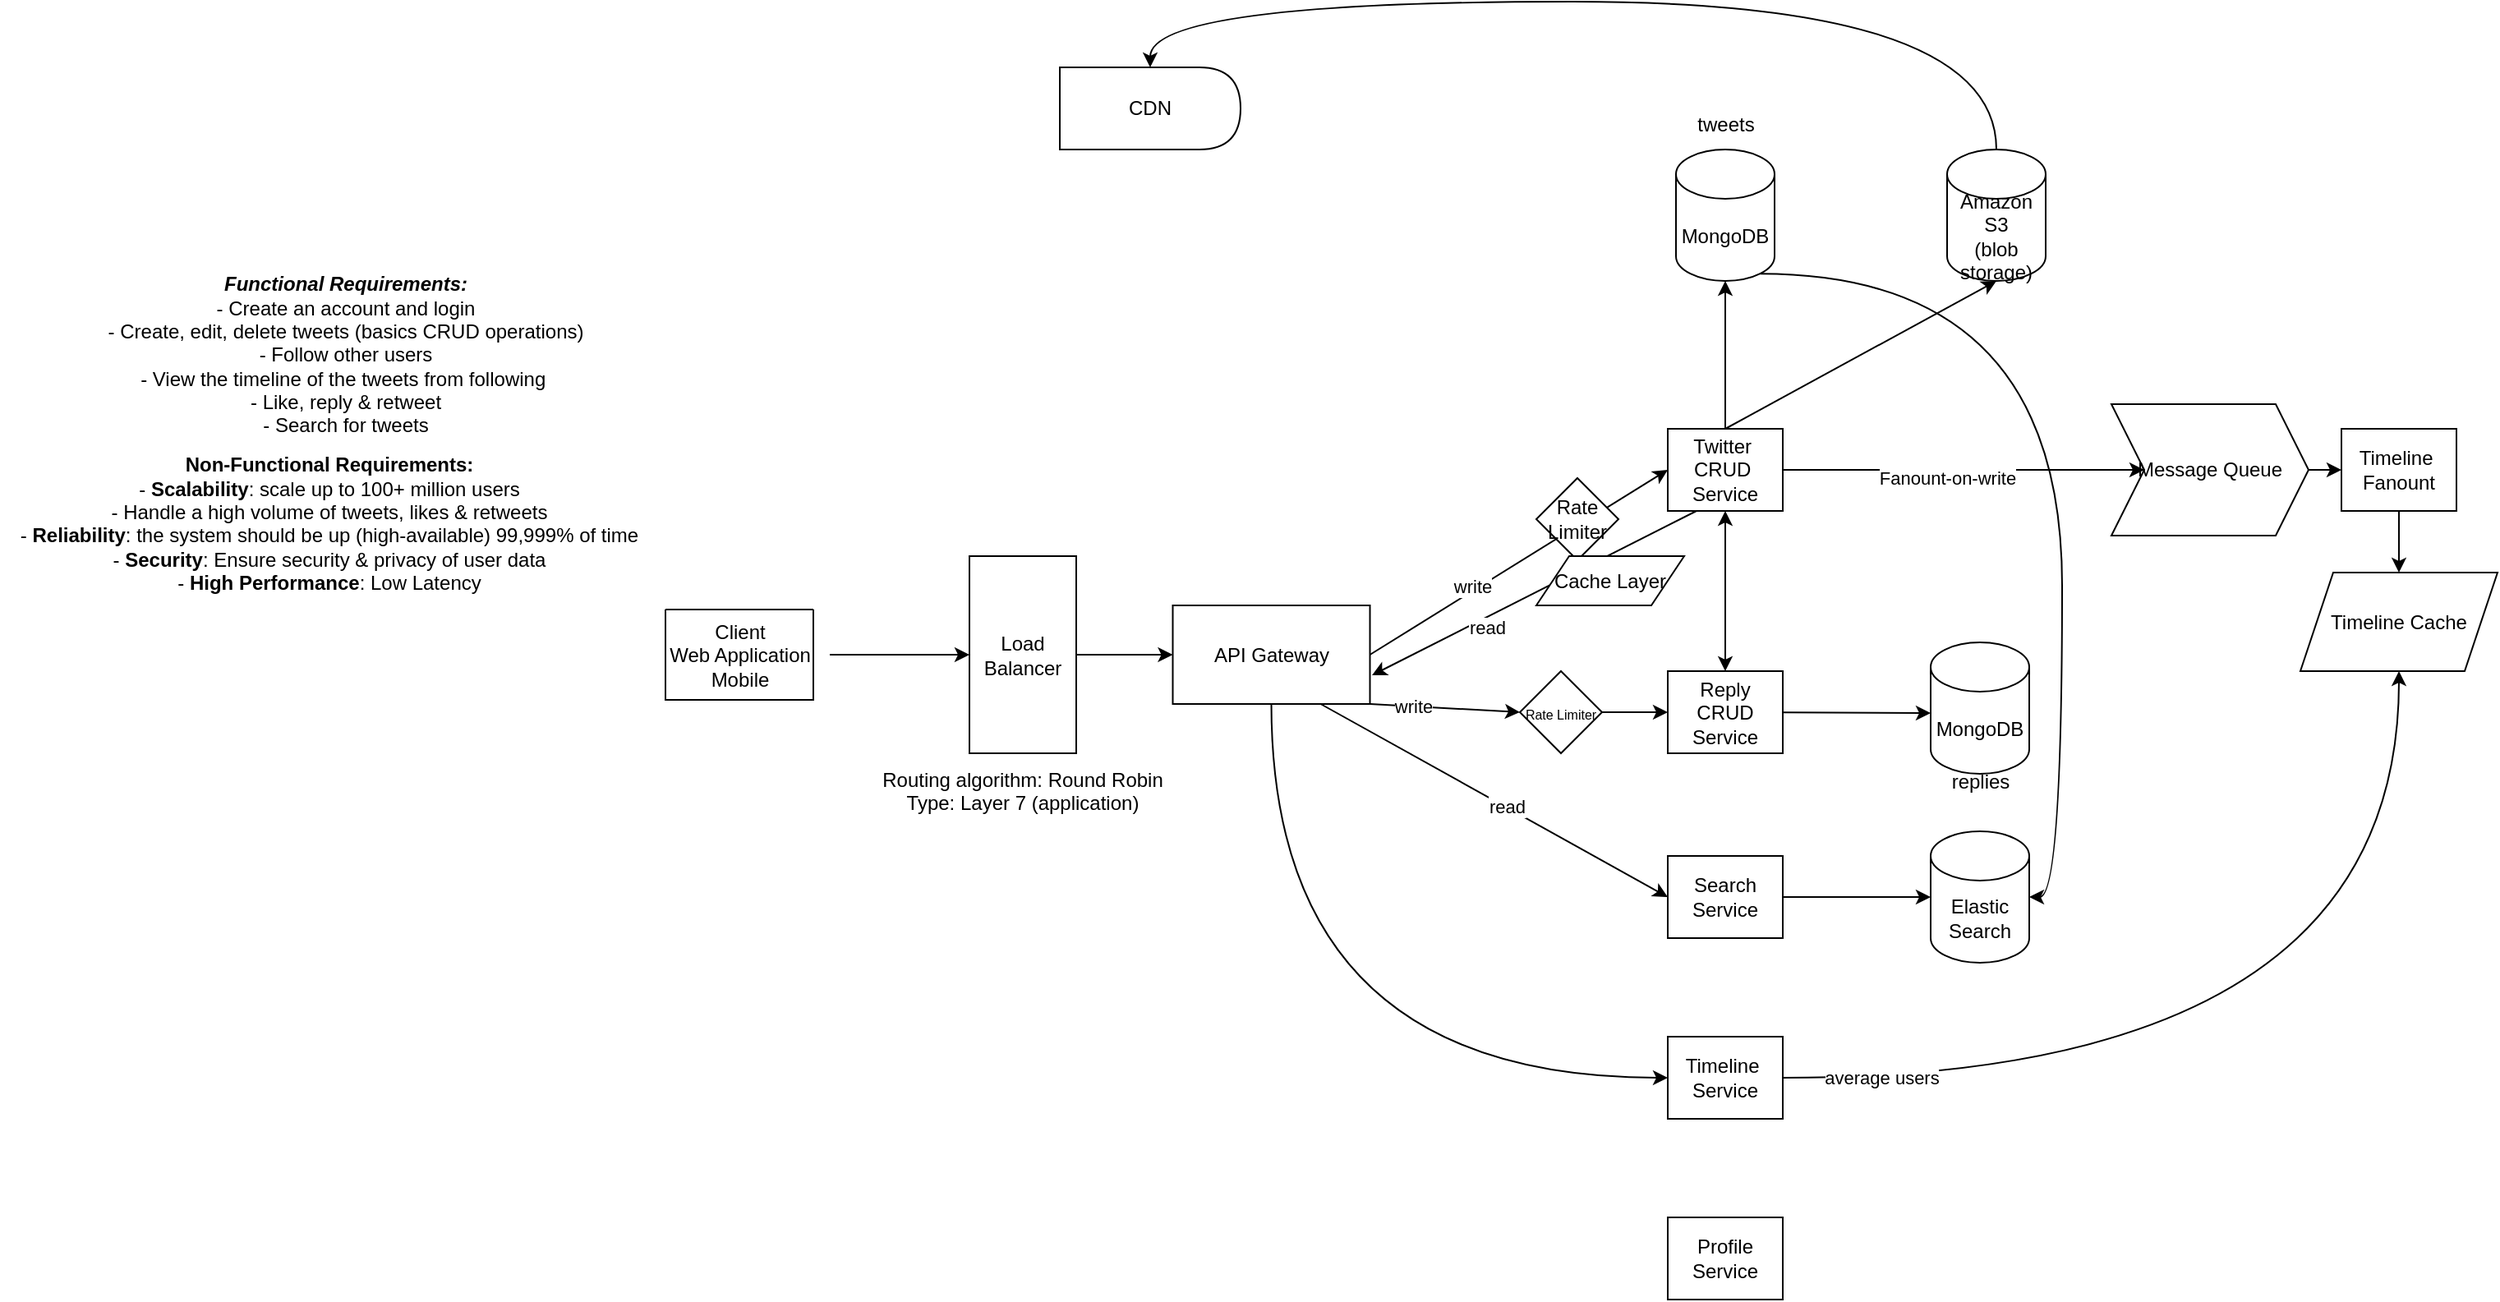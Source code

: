 <mxfile version="26.0.11">
  <diagram name="Page-1" id="S8FyIIHlPzOr1TNchbIG">
    <mxGraphModel dx="2092" dy="1885" grid="1" gridSize="10" guides="1" tooltips="1" connect="1" arrows="1" fold="1" page="1" pageScale="1" pageWidth="850" pageHeight="1100" math="0" shadow="0">
      <root>
        <mxCell id="0" />
        <mxCell id="1" parent="0" />
        <mxCell id="o_sa3MoW5a0CHOQ6UXBQ-1" value="" style="swimlane;startSize=0;" parent="1" vertex="1">
          <mxGeometry x="30" y="300" width="90" height="55" as="geometry" />
        </mxCell>
        <mxCell id="o_sa3MoW5a0CHOQ6UXBQ-2" value="Client&lt;div&gt;Web Application&lt;/div&gt;&lt;div&gt;Mobile&lt;/div&gt;" style="text;html=1;align=center;verticalAlign=middle;resizable=0;points=[];autosize=1;strokeColor=none;fillColor=none;" parent="o_sa3MoW5a0CHOQ6UXBQ-1" vertex="1">
          <mxGeometry x="-10" y="-2.5" width="110" height="60" as="geometry" />
        </mxCell>
        <mxCell id="o_sa3MoW5a0CHOQ6UXBQ-5" value="" style="edgeStyle=orthogonalEdgeStyle;rounded=0;orthogonalLoop=1;jettySize=auto;html=1;" parent="1" source="o_sa3MoW5a0CHOQ6UXBQ-2" edge="1">
          <mxGeometry relative="1" as="geometry">
            <mxPoint x="215" y="327.5" as="targetPoint" />
          </mxGeometry>
        </mxCell>
        <mxCell id="o_sa3MoW5a0CHOQ6UXBQ-24" value="" style="edgeStyle=orthogonalEdgeStyle;rounded=0;orthogonalLoop=1;jettySize=auto;html=1;" parent="1" source="o_sa3MoW5a0CHOQ6UXBQ-6" target="o_sa3MoW5a0CHOQ6UXBQ-22" edge="1">
          <mxGeometry relative="1" as="geometry" />
        </mxCell>
        <mxCell id="o_sa3MoW5a0CHOQ6UXBQ-6" value="Load Balancer" style="rounded=0;whiteSpace=wrap;html=1;" parent="1" vertex="1">
          <mxGeometry x="215" y="267.5" width="65" height="120" as="geometry" />
        </mxCell>
        <mxCell id="o_sa3MoW5a0CHOQ6UXBQ-7" value="&lt;b&gt;&lt;i&gt;Functional Requirements:&lt;/i&gt;&lt;/b&gt;&lt;div&gt;- Create an account and login&lt;/div&gt;&lt;div&gt;- Create, edit, delete tweets (basics CRUD operations)&lt;/div&gt;&lt;div&gt;- Follow other users&lt;/div&gt;&lt;div&gt;- View the timeline of the tweets from following&amp;nbsp;&lt;/div&gt;&lt;div&gt;- Like, reply &amp;amp; retweet&lt;/div&gt;&lt;div&gt;- Search for tweets&lt;/div&gt;" style="text;html=1;align=center;verticalAlign=middle;resizable=0;points=[];autosize=1;strokeColor=none;fillColor=none;" parent="1" vertex="1">
          <mxGeometry x="-320" y="90" width="310" height="110" as="geometry" />
        </mxCell>
        <mxCell id="o_sa3MoW5a0CHOQ6UXBQ-8" value="&lt;b&gt;Non-Functional Requirements:&lt;/b&gt;&lt;div&gt;- &lt;b&gt;Scalability&lt;/b&gt;: scale up to 100+ million users&lt;/div&gt;&lt;div&gt;- Handle a high volume of tweets, likes &amp;amp; retweets&lt;/div&gt;&lt;div&gt;&lt;span style=&quot;background-color: transparent; color: light-dark(rgb(0, 0, 0), rgb(255, 255, 255));&quot;&gt;- &lt;/span&gt;&lt;b style=&quot;background-color: transparent; color: light-dark(rgb(0, 0, 0), rgb(255, 255, 255));&quot;&gt;Reliability&lt;/b&gt;&lt;span style=&quot;background-color: transparent; color: light-dark(rgb(0, 0, 0), rgb(255, 255, 255));&quot;&gt;: the system should be up (high-available) 99,999% of time&lt;/span&gt;&lt;/div&gt;&lt;div&gt;&lt;div&gt;- &lt;b&gt;Security&lt;/b&gt;: Ensure security &amp;amp; privacy of user data&lt;/div&gt;&lt;div&gt;&lt;div&gt;- &lt;b&gt;High Performance&lt;/b&gt;:&amp;nbsp;&lt;span style=&quot;background-color: transparent; color: light-dark(rgb(0, 0, 0), rgb(255, 255, 255));&quot;&gt;Low Latency&lt;/span&gt;&lt;/div&gt;&lt;div&gt;&lt;span style=&quot;background-color: transparent; color: light-dark(rgb(0, 0, 0), rgb(255, 255, 255));&quot;&gt;&lt;br&gt;&lt;/span&gt;&lt;/div&gt;&lt;/div&gt;&lt;/div&gt;" style="text;html=1;align=center;verticalAlign=middle;resizable=0;points=[];autosize=1;strokeColor=none;fillColor=none;" parent="1" vertex="1">
          <mxGeometry x="-375" y="200" width="400" height="110" as="geometry" />
        </mxCell>
        <mxCell id="o_sa3MoW5a0CHOQ6UXBQ-9" value="&lt;div style=&quot;&quot;&gt;&lt;br&gt;&lt;/div&gt;" style="text;html=1;align=center;verticalAlign=middle;resizable=0;points=[];autosize=1;strokeColor=none;fillColor=none;rotation=0;imageWidth=55;imageHeight=10;perimeter=none;" parent="1" vertex="1">
          <mxGeometry x="225" y="445" width="20" height="30" as="geometry" />
        </mxCell>
        <mxCell id="o_sa3MoW5a0CHOQ6UXBQ-18" value="&lt;div style=&quot;text-wrap-mode: nowrap;&quot;&gt;&lt;span style=&quot;text-wrap-mode: wrap; color: light-dark(rgb(0, 0, 0), rgb(255, 255, 255)); background-color: light-dark(#ffffff, var(--ge-dark-color, #121212));&quot;&gt;Routing algorithm: Round Robin&lt;/span&gt;&lt;/div&gt;&lt;div style=&quot;text-wrap-mode: nowrap; line-height: 12px;&quot;&gt;&lt;span style=&quot;text-wrap-mode: wrap; background-color: light-dark(#ffffff, var(--ge-dark-color, #121212));&quot;&gt;Type: Layer 7 (application)&lt;/span&gt;&lt;/div&gt;" style="rounded=0;whiteSpace=wrap;html=1;fillColor=default;strokeColor=none;" parent="1" vertex="1">
          <mxGeometry x="156.25" y="400" width="182.5" height="20" as="geometry" />
        </mxCell>
        <mxCell id="o_sa3MoW5a0CHOQ6UXBQ-28" value="" style="rounded=0;orthogonalLoop=1;jettySize=auto;html=1;exitX=0.5;exitY=0;exitDx=0;exitDy=0;entryX=0.5;entryY=1;entryDx=0;entryDy=0;entryPerimeter=0;" parent="1" source="o_sa3MoW5a0CHOQ6UXBQ-19" target="o_sa3MoW5a0CHOQ6UXBQ-21" edge="1">
          <mxGeometry relative="1" as="geometry" />
        </mxCell>
        <mxCell id="o_sa3MoW5a0CHOQ6UXBQ-53" style="edgeStyle=orthogonalEdgeStyle;rounded=0;orthogonalLoop=1;jettySize=auto;html=1;exitX=0.5;exitY=1;exitDx=0;exitDy=0;startArrow=classic;startFill=1;" parent="1" source="o_sa3MoW5a0CHOQ6UXBQ-19" target="o_sa3MoW5a0CHOQ6UXBQ-41" edge="1">
          <mxGeometry relative="1" as="geometry" />
        </mxCell>
        <mxCell id="417g46iVcn9-H5saOMee-5" style="edgeStyle=orthogonalEdgeStyle;rounded=0;orthogonalLoop=1;jettySize=auto;html=1;exitX=1;exitY=0.5;exitDx=0;exitDy=0;entryX=0;entryY=0.5;entryDx=0;entryDy=0;curved=1;" edge="1" parent="1" source="o_sa3MoW5a0CHOQ6UXBQ-19" target="417g46iVcn9-H5saOMee-4">
          <mxGeometry relative="1" as="geometry" />
        </mxCell>
        <mxCell id="417g46iVcn9-H5saOMee-13" value="Fanount-on-write" style="edgeLabel;html=1;align=center;verticalAlign=middle;resizable=0;points=[];" vertex="1" connectable="0" parent="417g46iVcn9-H5saOMee-5">
          <mxGeometry x="-0.345" y="-2" relative="1" as="geometry">
            <mxPoint x="28" y="3" as="offset" />
          </mxGeometry>
        </mxCell>
        <mxCell id="o_sa3MoW5a0CHOQ6UXBQ-19" value="Twitter&amp;nbsp;&lt;div&gt;CRUD&amp;nbsp;&lt;/div&gt;&lt;div&gt;Service&lt;/div&gt;" style="whiteSpace=wrap;html=1;" parent="1" vertex="1">
          <mxGeometry x="640" y="190" width="70" height="50" as="geometry" />
        </mxCell>
        <mxCell id="o_sa3MoW5a0CHOQ6UXBQ-20" value="MongoDB" style="shape=cylinder3;whiteSpace=wrap;html=1;boundedLbl=1;backgroundOutline=1;size=15;" parent="1" vertex="1">
          <mxGeometry x="645" y="20" width="60" height="80" as="geometry" />
        </mxCell>
        <mxCell id="o_sa3MoW5a0CHOQ6UXBQ-35" value="" style="edgeStyle=orthogonalEdgeStyle;rounded=0;orthogonalLoop=1;jettySize=auto;html=1;curved=1;entryX=0.5;entryY=0;entryDx=0;entryDy=0;exitX=0.5;exitY=0;exitDx=0;exitDy=0;exitPerimeter=0;" parent="1" source="o_sa3MoW5a0CHOQ6UXBQ-21" target="o_sa3MoW5a0CHOQ6UXBQ-33" edge="1">
          <mxGeometry relative="1" as="geometry">
            <mxPoint x="510" y="-80" as="targetPoint" />
            <Array as="points">
              <mxPoint x="840" y="-70" />
              <mxPoint x="325" y="-70" />
            </Array>
          </mxGeometry>
        </mxCell>
        <mxCell id="o_sa3MoW5a0CHOQ6UXBQ-21" value="Amazon S3&lt;div&gt;(blob storage)&lt;/div&gt;" style="shape=cylinder3;whiteSpace=wrap;html=1;boundedLbl=1;backgroundOutline=1;size=15;" parent="1" vertex="1">
          <mxGeometry x="810" y="20" width="60" height="80" as="geometry" />
        </mxCell>
        <mxCell id="o_sa3MoW5a0CHOQ6UXBQ-23" style="rounded=0;orthogonalLoop=1;jettySize=auto;html=1;exitX=1;exitY=0.5;exitDx=0;exitDy=0;entryX=0;entryY=0.5;entryDx=0;entryDy=0;" parent="1" source="o_sa3MoW5a0CHOQ6UXBQ-22" target="o_sa3MoW5a0CHOQ6UXBQ-19" edge="1">
          <mxGeometry relative="1" as="geometry">
            <mxPoint x="630" y="230" as="targetPoint" />
          </mxGeometry>
        </mxCell>
        <mxCell id="o_sa3MoW5a0CHOQ6UXBQ-51" value="write" style="edgeLabel;html=1;align=center;verticalAlign=middle;resizable=0;points=[];" parent="o_sa3MoW5a0CHOQ6UXBQ-23" vertex="1" connectable="0">
          <mxGeometry x="-0.296" y="3" relative="1" as="geometry">
            <mxPoint as="offset" />
          </mxGeometry>
        </mxCell>
        <mxCell id="o_sa3MoW5a0CHOQ6UXBQ-47" style="rounded=0;orthogonalLoop=1;jettySize=auto;html=1;entryX=0;entryY=0.5;entryDx=0;entryDy=0;" parent="1" target="o_sa3MoW5a0CHOQ6UXBQ-41" edge="1" source="o_sa3MoW5a0CHOQ6UXBQ-50">
          <mxGeometry relative="1" as="geometry">
            <mxPoint x="460" y="360" as="sourcePoint" />
          </mxGeometry>
        </mxCell>
        <mxCell id="o_sa3MoW5a0CHOQ6UXBQ-57" style="rounded=0;orthogonalLoop=1;jettySize=auto;html=1;exitX=0.75;exitY=1;exitDx=0;exitDy=0;entryX=0;entryY=0.5;entryDx=0;entryDy=0;" parent="1" source="o_sa3MoW5a0CHOQ6UXBQ-22" target="o_sa3MoW5a0CHOQ6UXBQ-54" edge="1">
          <mxGeometry relative="1" as="geometry" />
        </mxCell>
        <mxCell id="o_sa3MoW5a0CHOQ6UXBQ-62" value="read" style="edgeLabel;html=1;align=center;verticalAlign=middle;resizable=0;points=[];" parent="o_sa3MoW5a0CHOQ6UXBQ-57" vertex="1" connectable="0">
          <mxGeometry x="0.069" relative="1" as="geometry">
            <mxPoint as="offset" />
          </mxGeometry>
        </mxCell>
        <mxCell id="417g46iVcn9-H5saOMee-12" style="edgeStyle=orthogonalEdgeStyle;rounded=0;orthogonalLoop=1;jettySize=auto;html=1;exitX=0.5;exitY=1;exitDx=0;exitDy=0;entryX=0;entryY=0.5;entryDx=0;entryDy=0;curved=1;" edge="1" parent="1" source="o_sa3MoW5a0CHOQ6UXBQ-22" target="o_sa3MoW5a0CHOQ6UXBQ-63">
          <mxGeometry relative="1" as="geometry" />
        </mxCell>
        <mxCell id="o_sa3MoW5a0CHOQ6UXBQ-22" value="API Gateway" style="whiteSpace=wrap;html=1;" parent="1" vertex="1">
          <mxGeometry x="338.75" y="297.5" width="120" height="60" as="geometry" />
        </mxCell>
        <mxCell id="o_sa3MoW5a0CHOQ6UXBQ-25" value="Rate Limiter" style="rhombus;whiteSpace=wrap;html=1;" parent="1" vertex="1">
          <mxGeometry x="560" y="220" width="50" height="50" as="geometry" />
        </mxCell>
        <mxCell id="o_sa3MoW5a0CHOQ6UXBQ-32" value="" style="endArrow=classic;html=1;rounded=0;exitX=0.5;exitY=0;exitDx=0;exitDy=0;entryX=0.5;entryY=1;entryDx=0;entryDy=0;entryPerimeter=0;" parent="1" source="o_sa3MoW5a0CHOQ6UXBQ-19" target="o_sa3MoW5a0CHOQ6UXBQ-20" edge="1">
          <mxGeometry width="50" height="50" relative="1" as="geometry">
            <mxPoint x="380" y="320" as="sourcePoint" />
            <mxPoint x="430" y="270" as="targetPoint" />
          </mxGeometry>
        </mxCell>
        <mxCell id="o_sa3MoW5a0CHOQ6UXBQ-33" value="CDN" style="shape=delay;whiteSpace=wrap;html=1;" parent="1" vertex="1">
          <mxGeometry x="270" y="-30" width="110" height="50" as="geometry" />
        </mxCell>
        <mxCell id="o_sa3MoW5a0CHOQ6UXBQ-36" value="" style="endArrow=classic;html=1;rounded=0;exitX=0.25;exitY=1;exitDx=0;exitDy=0;" parent="1" source="o_sa3MoW5a0CHOQ6UXBQ-19" edge="1">
          <mxGeometry width="50" height="50" relative="1" as="geometry">
            <mxPoint x="460" y="300" as="sourcePoint" />
            <mxPoint x="460" y="340" as="targetPoint" />
          </mxGeometry>
        </mxCell>
        <mxCell id="o_sa3MoW5a0CHOQ6UXBQ-52" value="read" style="edgeLabel;html=1;align=center;verticalAlign=middle;resizable=0;points=[];" parent="o_sa3MoW5a0CHOQ6UXBQ-36" vertex="1" connectable="0">
          <mxGeometry x="0.431" y="1" relative="1" as="geometry">
            <mxPoint x="13" y="-2" as="offset" />
          </mxGeometry>
        </mxCell>
        <mxCell id="o_sa3MoW5a0CHOQ6UXBQ-40" value="Cache Layer" style="shape=parallelogram;perimeter=parallelogramPerimeter;whiteSpace=wrap;html=1;fixedSize=1;" parent="1" vertex="1">
          <mxGeometry x="560" y="267.5" width="90" height="30" as="geometry" />
        </mxCell>
        <mxCell id="o_sa3MoW5a0CHOQ6UXBQ-46" style="rounded=0;orthogonalLoop=1;jettySize=auto;html=1;" parent="1" source="o_sa3MoW5a0CHOQ6UXBQ-41" edge="1">
          <mxGeometry relative="1" as="geometry">
            <mxPoint x="800" y="363" as="targetPoint" />
          </mxGeometry>
        </mxCell>
        <mxCell id="o_sa3MoW5a0CHOQ6UXBQ-41" value="Reply CRUD&lt;div&gt;Service&lt;/div&gt;" style="whiteSpace=wrap;html=1;" parent="1" vertex="1">
          <mxGeometry x="640" y="337.5" width="70" height="50" as="geometry" />
        </mxCell>
        <mxCell id="o_sa3MoW5a0CHOQ6UXBQ-42" value="MongoDB" style="shape=cylinder3;whiteSpace=wrap;html=1;boundedLbl=1;backgroundOutline=1;size=15;" parent="1" vertex="1">
          <mxGeometry x="800" y="320" width="60" height="80" as="geometry" />
        </mxCell>
        <mxCell id="o_sa3MoW5a0CHOQ6UXBQ-43" value="replies" style="text;html=1;align=center;verticalAlign=middle;resizable=0;points=[];autosize=1;strokeColor=none;fillColor=none;" parent="1" vertex="1">
          <mxGeometry x="800" y="390" width="60" height="30" as="geometry" />
        </mxCell>
        <mxCell id="o_sa3MoW5a0CHOQ6UXBQ-44" value="tweets" style="text;html=1;align=center;verticalAlign=middle;resizable=0;points=[];autosize=1;strokeColor=none;fillColor=none;" parent="1" vertex="1">
          <mxGeometry x="645" y="-10" width="60" height="30" as="geometry" />
        </mxCell>
        <mxCell id="o_sa3MoW5a0CHOQ6UXBQ-54" value="Search Service" style="whiteSpace=wrap;html=1;" parent="1" vertex="1">
          <mxGeometry x="640" y="450" width="70" height="50" as="geometry" />
        </mxCell>
        <mxCell id="o_sa3MoW5a0CHOQ6UXBQ-55" value="Elastic Search" style="shape=cylinder3;whiteSpace=wrap;html=1;boundedLbl=1;backgroundOutline=1;size=15;" parent="1" vertex="1">
          <mxGeometry x="800" y="435" width="60" height="80" as="geometry" />
        </mxCell>
        <mxCell id="o_sa3MoW5a0CHOQ6UXBQ-56" style="edgeStyle=orthogonalEdgeStyle;rounded=0;orthogonalLoop=1;jettySize=auto;html=1;exitX=1;exitY=0.5;exitDx=0;exitDy=0;entryX=0;entryY=0.5;entryDx=0;entryDy=0;entryPerimeter=0;" parent="1" source="o_sa3MoW5a0CHOQ6UXBQ-54" target="o_sa3MoW5a0CHOQ6UXBQ-55" edge="1">
          <mxGeometry relative="1" as="geometry" />
        </mxCell>
        <mxCell id="o_sa3MoW5a0CHOQ6UXBQ-61" style="edgeStyle=orthogonalEdgeStyle;rounded=0;orthogonalLoop=1;jettySize=auto;html=1;exitX=0.855;exitY=1;exitDx=0;exitDy=-4.35;exitPerimeter=0;entryX=1;entryY=0.5;entryDx=0;entryDy=0;entryPerimeter=0;curved=1;" parent="1" source="o_sa3MoW5a0CHOQ6UXBQ-20" target="o_sa3MoW5a0CHOQ6UXBQ-55" edge="1">
          <mxGeometry relative="1" as="geometry" />
        </mxCell>
        <mxCell id="417g46iVcn9-H5saOMee-9" style="edgeStyle=orthogonalEdgeStyle;rounded=0;orthogonalLoop=1;jettySize=auto;html=1;exitX=1;exitY=0.5;exitDx=0;exitDy=0;entryX=0.5;entryY=1;entryDx=0;entryDy=0;curved=1;" edge="1" parent="1" source="o_sa3MoW5a0CHOQ6UXBQ-63" target="417g46iVcn9-H5saOMee-8">
          <mxGeometry relative="1" as="geometry" />
        </mxCell>
        <mxCell id="417g46iVcn9-H5saOMee-14" value="average users" style="edgeLabel;html=1;align=center;verticalAlign=middle;resizable=0;points=[];" vertex="1" connectable="0" parent="417g46iVcn9-H5saOMee-9">
          <mxGeometry x="-0.939" y="3" relative="1" as="geometry">
            <mxPoint x="41" y="3" as="offset" />
          </mxGeometry>
        </mxCell>
        <mxCell id="o_sa3MoW5a0CHOQ6UXBQ-63" value="Timeline&amp;nbsp;&lt;div&gt;Service&lt;/div&gt;" style="whiteSpace=wrap;html=1;" parent="1" vertex="1">
          <mxGeometry x="640" y="560" width="70" height="50" as="geometry" />
        </mxCell>
        <mxCell id="o_sa3MoW5a0CHOQ6UXBQ-64" value="Profile&lt;div&gt;Service&lt;/div&gt;" style="whiteSpace=wrap;html=1;" parent="1" vertex="1">
          <mxGeometry x="640" y="670" width="70" height="50" as="geometry" />
        </mxCell>
        <mxCell id="417g46iVcn9-H5saOMee-1" value="" style="rounded=0;orthogonalLoop=1;jettySize=auto;html=1;entryX=0;entryY=0.5;entryDx=0;entryDy=0;exitX=1;exitY=1;exitDx=0;exitDy=0;" edge="1" parent="1" source="o_sa3MoW5a0CHOQ6UXBQ-22" target="o_sa3MoW5a0CHOQ6UXBQ-50">
          <mxGeometry relative="1" as="geometry">
            <mxPoint x="460" y="360" as="sourcePoint" />
            <mxPoint x="640" y="355" as="targetPoint" />
          </mxGeometry>
        </mxCell>
        <mxCell id="417g46iVcn9-H5saOMee-2" value="write" style="edgeLabel;html=1;align=center;verticalAlign=middle;resizable=0;points=[];" vertex="1" connectable="0" parent="417g46iVcn9-H5saOMee-1">
          <mxGeometry x="-0.343" relative="1" as="geometry">
            <mxPoint x="-4" as="offset" />
          </mxGeometry>
        </mxCell>
        <mxCell id="o_sa3MoW5a0CHOQ6UXBQ-50" value="&lt;font style=&quot;font-size: 8px;&quot;&gt;Rate Limiter&lt;/font&gt;" style="rhombus;whiteSpace=wrap;html=1;" parent="1" vertex="1">
          <mxGeometry x="550" y="337.5" width="50" height="50" as="geometry" />
        </mxCell>
        <mxCell id="417g46iVcn9-H5saOMee-10" style="edgeStyle=orthogonalEdgeStyle;rounded=0;orthogonalLoop=1;jettySize=auto;html=1;exitX=1;exitY=0.5;exitDx=0;exitDy=0;entryX=0;entryY=0.5;entryDx=0;entryDy=0;curved=1;" edge="1" parent="1" source="417g46iVcn9-H5saOMee-4" target="417g46iVcn9-H5saOMee-7">
          <mxGeometry relative="1" as="geometry" />
        </mxCell>
        <mxCell id="417g46iVcn9-H5saOMee-4" value="Message Queue" style="shape=step;perimeter=stepPerimeter;whiteSpace=wrap;html=1;fixedSize=1;" vertex="1" parent="1">
          <mxGeometry x="910" y="175" width="120" height="80" as="geometry" />
        </mxCell>
        <mxCell id="417g46iVcn9-H5saOMee-11" style="edgeStyle=orthogonalEdgeStyle;rounded=0;orthogonalLoop=1;jettySize=auto;html=1;exitX=0.5;exitY=1;exitDx=0;exitDy=0;entryX=0.5;entryY=0;entryDx=0;entryDy=0;curved=1;" edge="1" parent="1" source="417g46iVcn9-H5saOMee-7" target="417g46iVcn9-H5saOMee-8">
          <mxGeometry relative="1" as="geometry" />
        </mxCell>
        <mxCell id="417g46iVcn9-H5saOMee-7" value="Timeline&amp;nbsp;&lt;div&gt;Fanount&lt;/div&gt;" style="whiteSpace=wrap;html=1;" vertex="1" parent="1">
          <mxGeometry x="1050" y="190" width="70" height="50" as="geometry" />
        </mxCell>
        <mxCell id="417g46iVcn9-H5saOMee-8" value="Timeline Cache" style="shape=parallelogram;perimeter=parallelogramPerimeter;whiteSpace=wrap;html=1;fixedSize=1;" vertex="1" parent="1">
          <mxGeometry x="1025" y="277.5" width="120" height="60" as="geometry" />
        </mxCell>
      </root>
    </mxGraphModel>
  </diagram>
</mxfile>
